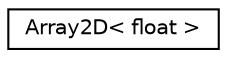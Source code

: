 digraph "Graphical Class Hierarchy"
{
  edge [fontname="Helvetica",fontsize="10",labelfontname="Helvetica",labelfontsize="10"];
  node [fontname="Helvetica",fontsize="10",shape=record];
  rankdir="LR";
  Node0 [label="Array2D\< float \>",height=0.2,width=0.4,color="black", fillcolor="white", style="filled",URL="$structArray2D.html"];
}
